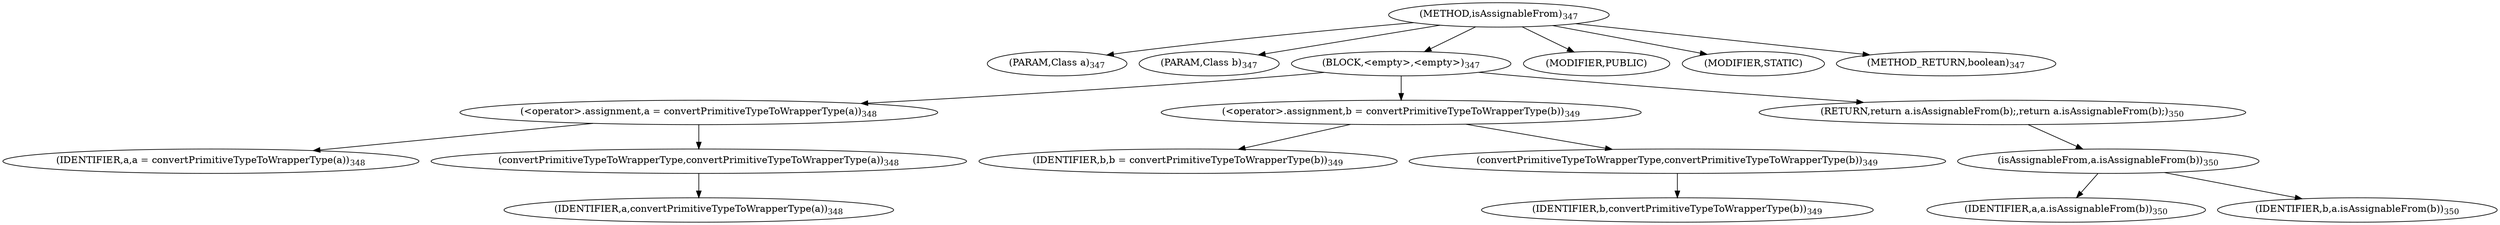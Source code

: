 digraph "isAssignableFrom" {  
"731" [label = <(METHOD,isAssignableFrom)<SUB>347</SUB>> ]
"732" [label = <(PARAM,Class a)<SUB>347</SUB>> ]
"733" [label = <(PARAM,Class b)<SUB>347</SUB>> ]
"734" [label = <(BLOCK,&lt;empty&gt;,&lt;empty&gt;)<SUB>347</SUB>> ]
"735" [label = <(&lt;operator&gt;.assignment,a = convertPrimitiveTypeToWrapperType(a))<SUB>348</SUB>> ]
"736" [label = <(IDENTIFIER,a,a = convertPrimitiveTypeToWrapperType(a))<SUB>348</SUB>> ]
"737" [label = <(convertPrimitiveTypeToWrapperType,convertPrimitiveTypeToWrapperType(a))<SUB>348</SUB>> ]
"738" [label = <(IDENTIFIER,a,convertPrimitiveTypeToWrapperType(a))<SUB>348</SUB>> ]
"739" [label = <(&lt;operator&gt;.assignment,b = convertPrimitiveTypeToWrapperType(b))<SUB>349</SUB>> ]
"740" [label = <(IDENTIFIER,b,b = convertPrimitiveTypeToWrapperType(b))<SUB>349</SUB>> ]
"741" [label = <(convertPrimitiveTypeToWrapperType,convertPrimitiveTypeToWrapperType(b))<SUB>349</SUB>> ]
"742" [label = <(IDENTIFIER,b,convertPrimitiveTypeToWrapperType(b))<SUB>349</SUB>> ]
"743" [label = <(RETURN,return a.isAssignableFrom(b);,return a.isAssignableFrom(b);)<SUB>350</SUB>> ]
"744" [label = <(isAssignableFrom,a.isAssignableFrom(b))<SUB>350</SUB>> ]
"745" [label = <(IDENTIFIER,a,a.isAssignableFrom(b))<SUB>350</SUB>> ]
"746" [label = <(IDENTIFIER,b,a.isAssignableFrom(b))<SUB>350</SUB>> ]
"747" [label = <(MODIFIER,PUBLIC)> ]
"748" [label = <(MODIFIER,STATIC)> ]
"749" [label = <(METHOD_RETURN,boolean)<SUB>347</SUB>> ]
  "731" -> "732" 
  "731" -> "733" 
  "731" -> "734" 
  "731" -> "747" 
  "731" -> "748" 
  "731" -> "749" 
  "734" -> "735" 
  "734" -> "739" 
  "734" -> "743" 
  "735" -> "736" 
  "735" -> "737" 
  "737" -> "738" 
  "739" -> "740" 
  "739" -> "741" 
  "741" -> "742" 
  "743" -> "744" 
  "744" -> "745" 
  "744" -> "746" 
}
